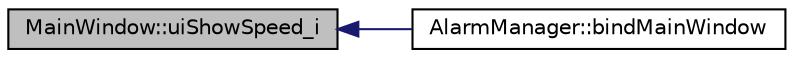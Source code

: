 digraph "MainWindow::uiShowSpeed_i"
{
  edge [fontname="Helvetica",fontsize="10",labelfontname="Helvetica",labelfontsize="10"];
  node [fontname="Helvetica",fontsize="10",shape=record];
  rankdir="LR";
  Node29 [label="MainWindow::uiShowSpeed_i",height=0.2,width=0.4,color="black", fillcolor="grey75", style="filled", fontcolor="black"];
  Node29 -> Node30 [dir="back",color="midnightblue",fontsize="10",style="solid",fontname="Helvetica"];
  Node30 [label="AlarmManager::bindMainWindow",height=0.2,width=0.4,color="black", fillcolor="white", style="filled",URL="$class_alarm_manager.html#a33f3a139d24a61418677975d621ce87a"];
}

